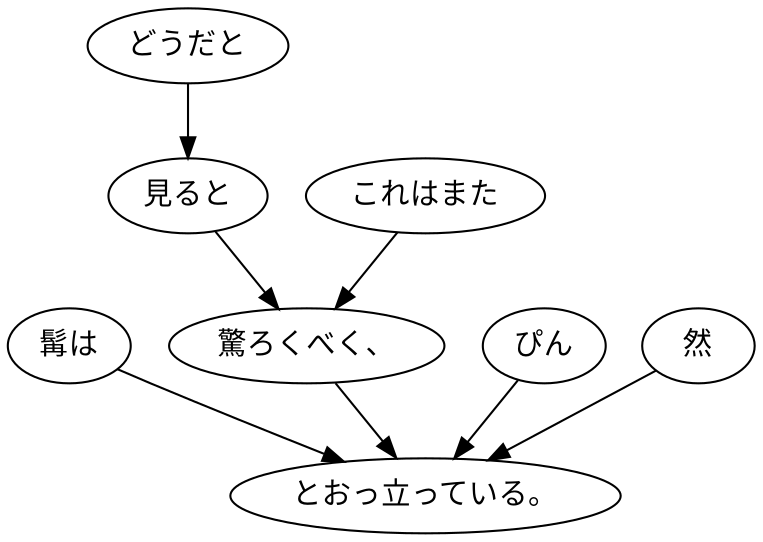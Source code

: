 digraph graph6527 {
	node0 [label="髯は"];
	node1 [label="どうだと"];
	node2 [label="見ると"];
	node3 [label="これはまた"];
	node4 [label="驚ろくべく、"];
	node5 [label="ぴん"];
	node6 [label="然"];
	node7 [label="とおっ立っている。"];
	node0 -> node7;
	node1 -> node2;
	node2 -> node4;
	node3 -> node4;
	node4 -> node7;
	node5 -> node7;
	node6 -> node7;
}
